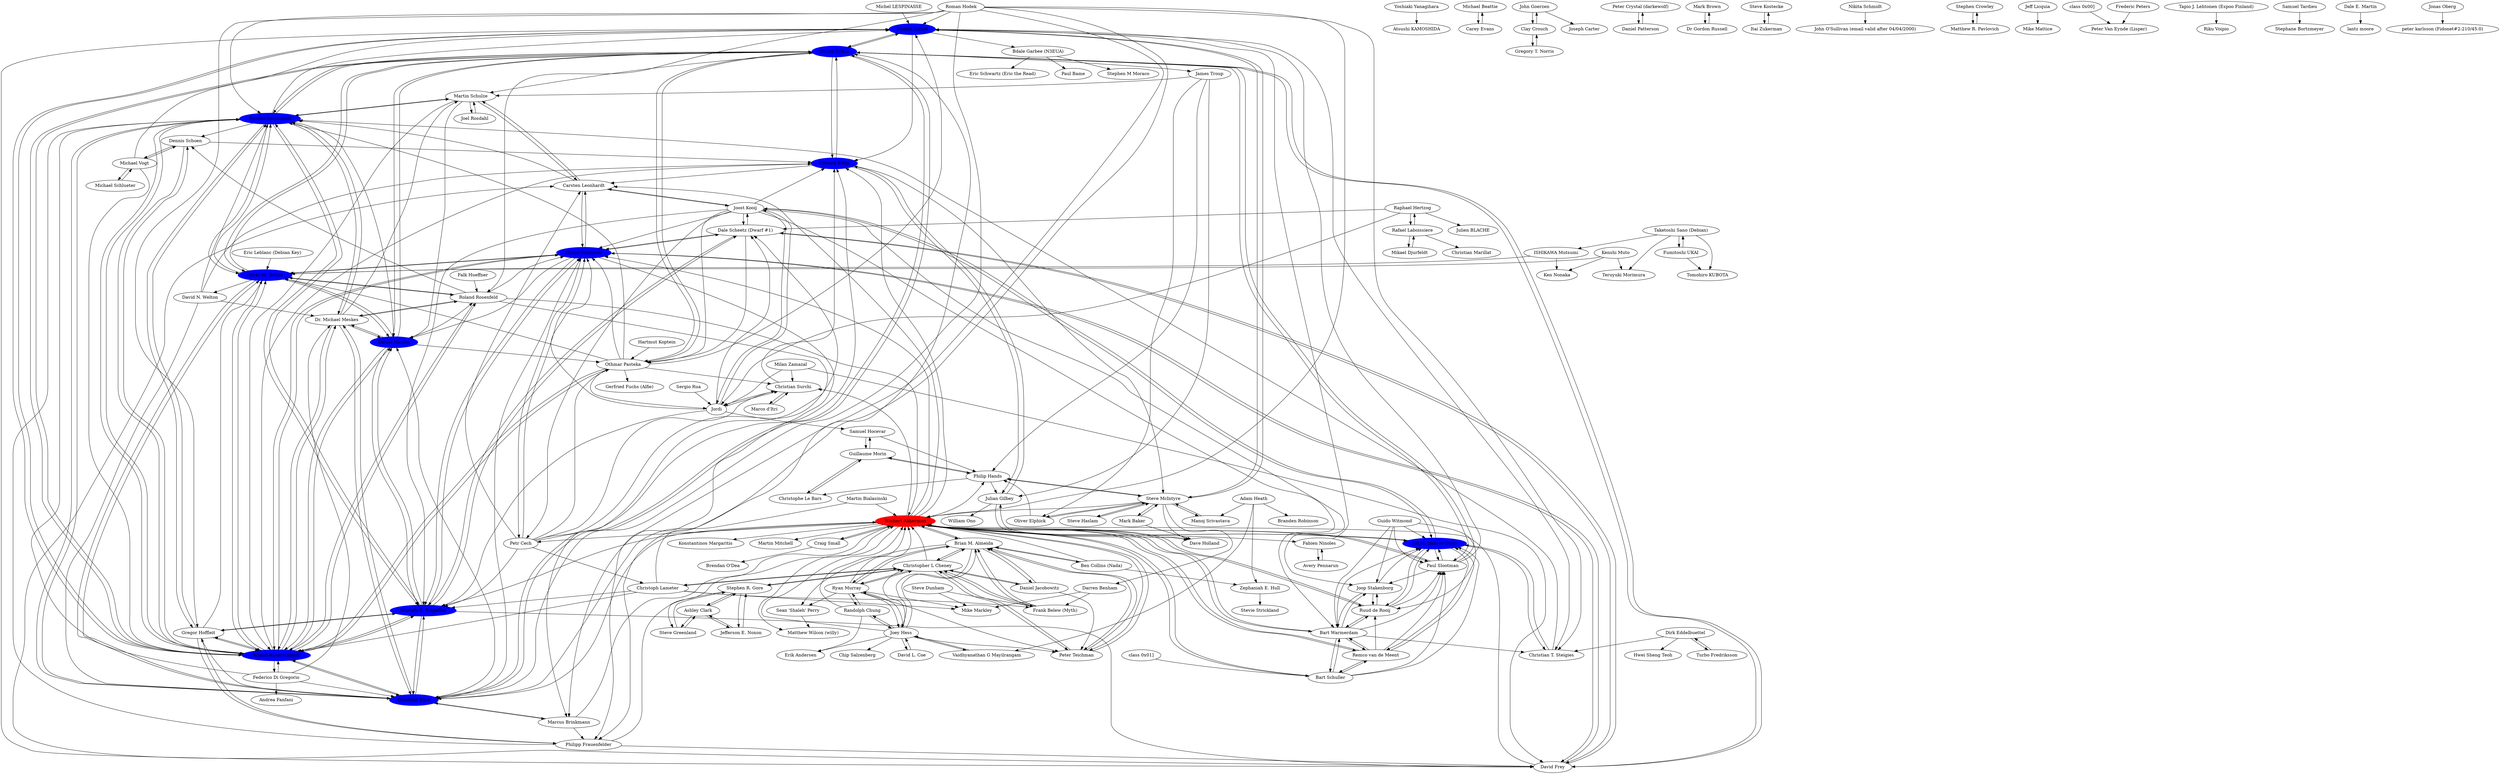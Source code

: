 digraph "debian-keyring" {
node [style=filled]
"Florian Lohoff" [color=blue]
"Stefan Gybas" [color=blue]
"Edward Betts" [color=blue]
"Oliver M. Bolzer" [color=blue]
"Wichert Akkerman" [color=red]
"Torsten Landschoff" [color=blue]
"J.H.M. Dassen (Ray)" [color=blue]
"Christian Kurz" [color=blue]
"Thimo Neubauer" [color=blue]
"Roland Bauerschmidt" [color=blue]
"Daniel Mester" [color=blue]
"Marcelo E. Magallon" [color=blue]
node [style=solid]
"Federico Di Gregorio" -> "Andrea Fanfani" [len=5]
"Stephen R. Gore" -> "Ashley Clark" [len=5]
"Jefferson E. Noxon" -> "Ashley Clark" [len=5]
"Steve Greenland" -> "Ashley Clark" [len=5]
"Yoshiaki Yanagihara" -> "Atsushi KAMOSHIDA" [len=5]
"Fabien Ninoles" -> "Avery Pennarun" [len=5]
"Wichert Akkerman" -> "Bart Schuller" [len=5]
"Bart Warmerdam" -> "Bart Schuller" [len=5]
"class 0x01]" -> "Bart Schuller" [len=5]
"Remco van de Meent" -> "Bart Schuller" [len=5]
"Joop Stakenborg" -> "Bart Warmerdam" [len=5]
"Wichert Akkerman" -> "Bart Warmerdam" [len=5]
"Guido Witmond" -> "Bart Warmerdam" [len=5]
"Joost Kooij" -> "Bart Warmerdam" [len=5]
"Bart Schuller" -> "Bart Warmerdam" [len=5]
"Ruud de Rooij" -> "Bart Warmerdam" [len=5]
"Remco van de Meent" -> "Bart Warmerdam" [len=5]
"Florian Lohoff" -> "Bdale Garbee (N3EUA)" [len=5]
"Brian M. Almeida" -> "Ben Collins (Nada)" [len=5]
"Adam Heath" -> "Branden Robinson" [len=5]
"Craig Small" -> "Brendan O'Dea" [len=5]
"Wichert Akkerman" -> "Brian M. Almeida" [len=5]
"Christopher L Cheney" -> "Brian M. Almeida" [len=5]
"Frank Belew (Myth)" -> "Brian M. Almeida" [len=5]
"Daniel Jacobowitz" -> "Brian M. Almeida" [len=5]
"Peter Teichman" -> "Brian M. Almeida" [len=5]
"Ryan Murray" -> "Brian M. Almeida" [len=5]
"Joey Hess" -> "Brian M. Almeida" [len=5]
"Ben Collins (Nada)" -> "Brian M. Almeida" [len=5]
"Michael Beattie" -> "Carey Evans" [len=5]
"Wichert Akkerman" -> "Carsten Leonhardt" [len=5]
"Thimo Neubauer" -> "Carsten Leonhardt" [len=5]
"Edward Betts" -> "Carsten Leonhardt" [len=5]
"Martin Schulze" -> "Carsten Leonhardt" [len=5]
"Joost Kooij" -> "Carsten Leonhardt" [len=5]
"Petr Cech" -> "Carsten Leonhardt" [len=5]
"David Frey" -> "Carsten Leonhardt" [len=5]
"Joey Hess" -> "Chip Salzenberg" [len=5]
"Marcelo E. Magallon" -> "Christian Kurz" [len=5]
"Martin Bialasinski" -> "Christian Kurz" [len=5]
"Stefan Gybas" -> "Christian Kurz" [len=5]
"Torsten Landschoff" -> "Christian Kurz" [len=5]
"Gregor Hoffleit" -> "Christian Kurz" [len=5]
"Roman Hodek" -> "Christian Kurz" [len=5]
"Oliver M. Bolzer" -> "Christian Kurz" [len=5]
"Marcus Brinkmann" -> "Christian Kurz" [len=5]
"Roland Bauerschmidt" -> "Christian Kurz" [len=5]
"Federico Di Gregorio" -> "Christian Kurz" [len=5]
"David N. Welton" -> "Christian Kurz" [len=5]
"Dr. Michael Meskes" -> "Christian Kurz" [len=5]
"Rafael Laboissiere" -> "Christian Marillat" [len=5]
"Jordi" -> "Christian Surchi" [len=5]
"Wichert Akkerman" -> "Christian Surchi" [len=5]
"Milan Zamazal" -> "Christian Surchi" [len=5]
"Othmar Pasteka" -> "Christian Surchi" [len=5]
"Marco d'Itri" -> "Christian Surchi" [len=5]
"Petr Cech" -> "Christian Surchi" [len=5]
"Roman Hodek" -> "Christian T. Steigies" [len=5]
"Florian Lohoff" -> "Christian T. Steigies" [len=5]
"Bart Warmerdam" -> "Christian T. Steigies" [len=5]
"J.H.M. Dassen (Ray)" -> "Christian T. Steigies" [len=5]
"Dirk Eddelbuettel" -> "Christian T. Steigies" [len=5]
"Christopher L Cheney" -> "Christoph Lameter" [len=5]
"Petr Cech" -> "Christoph Lameter" [len=5]
"Guillaume Morin" -> "Christophe Le Bars" [len=5]
"Philip Hands" -> "Christophe Le Bars" [len=5]
"Peter Teichman" -> "Christopher L Cheney" [len=5]
"Daniel Jacobowitz" -> "Christopher L Cheney" [len=5]
"Ryan Murray" -> "Christopher L Cheney" [len=5]
"Joey Hess" -> "Christopher L Cheney" [len=5]
"Frank Belew (Myth)" -> "Christopher L Cheney" [len=5]
"Brian M. Almeida" -> "Christopher L Cheney" [len=5]
"Stephen R. Gore" -> "Christopher L Cheney" [len=5]
"Christoph Lameter" -> "Christopher L Cheney" [len=5]
"John Goerzen" -> "Clay Crouch" [len=5]
"Gregory T. Norris" -> "Clay Crouch" [len=5]
"Wichert Akkerman" -> "Craig Small" [len=5]
"Jordi" -> "Dale Scheetz (Dwarf #1)" [len=5]
"Raphael Hertzog" -> "Dale Scheetz (Dwarf #1)" [len=5]
"Thimo Neubauer" -> "Dale Scheetz (Dwarf #1)" [len=5]
"Marcelo E. Magallon" -> "Dale Scheetz (Dwarf #1)" [len=5]
"Joost Kooij" -> "Dale Scheetz (Dwarf #1)" [len=5]
"David Frey" -> "Dale Scheetz (Dwarf #1)" [len=5]
"Petr Cech" -> "Dale Scheetz (Dwarf #1)" [len=5]
"Christopher L Cheney" -> "Daniel Jacobowitz" [len=5]
"Brian M. Almeida" -> "Daniel Jacobowitz" [len=5]
"Thimo Neubauer" -> "Daniel Mester" [len=5]
"Marcelo E. Magallon" -> "Daniel Mester" [len=5]
"Christian Kurz" -> "Daniel Mester" [len=5]
"Martin Schulze" -> "Daniel Mester" [len=5]
"Oliver M. Bolzer" -> "Daniel Mester" [len=5]
"Roland Bauerschmidt" -> "Daniel Mester" [len=5]
"Stefan Gybas" -> "Daniel Mester" [len=5]
"Dr. Michael Meskes" -> "Daniel Mester" [len=5]
"Torsten Landschoff" -> "Daniel Mester" [len=5]
"Peter Crystal (darkewolf)" -> "Daniel Patterson" [len=5]
"Steve McIntyre" -> "Darren Benham" [len=5]
"Mark Baker" -> "Dave Holland" [len=5]
"Steve McIntyre" -> "Dave Holland" [len=5]
"Julian Gilbey" -> "Dave Holland" [len=5]
"Thimo Neubauer" -> "David Frey" [len=5]
"Milan Zamazal" -> "David Frey" [len=5]
"Marcelo E. Magallon" -> "David Frey" [len=5]
"Philipp Frauenfelder" -> "David Frey" [len=5]
"Dale Scheetz (Dwarf #1)" -> "David Frey" [len=5]
"Stefan Gybas" -> "David Frey" [len=5]
"Joey Hess" -> "David L. Coe" [len=5]
"Oliver M. Bolzer" -> "David N. Welton" [len=5]
"Roland Rosenfeld" -> "Dennis Schoen" [len=5]
"Michael Vogt" -> "Dennis Schoen" [len=5]
"Roland Bauerschmidt" -> "Dennis Schoen" [len=5]
"Torsten Landschoff" -> "Dennis Schoen" [len=5]
"Turbo Fredriksson" -> "Dirk Eddelbuettel" [len=5]
"Mark Brown" -> "Dr Gordon Russell" [len=5]
"Christian Kurz" -> "Dr. Michael Meskes" [len=5]
"Roland Rosenfeld" -> "Dr. Michael Meskes" [len=5]
"Roland Bauerschmidt" -> "Dr. Michael Meskes" [len=5]
"Federico Di Gregorio" -> "Dr. Michael Meskes" [len=5]
"Daniel Mester" -> "Dr. Michael Meskes" [len=5]
"David N. Welton" -> "Dr. Michael Meskes" [len=5]
"Torsten Landschoff" -> "Dr. Michael Meskes" [len=5]
"Wichert Akkerman" -> "Edward Betts" [len=5]
"Dennis Schoen" -> "Edward Betts" [len=5]
"Christian Surchi" -> "Edward Betts" [len=5]
"Stefan Gybas" -> "Edward Betts" [len=5]
"Florian Lohoff" -> "Edward Betts" [len=5]
"Roland Bauerschmidt" -> "Edward Betts" [len=5]
"Joost Kooij" -> "Edward Betts" [len=5]
"David N. Welton" -> "Edward Betts" [len=5]
"Petr Cech" -> "Edward Betts" [len=5]
"Julian Gilbey" -> "Edward Betts" [len=5]
"Bdale Garbee (N3EUA)" -> "Eric Schwartz (Eric the Read)" [len=5]
"Joey Hess" -> "Erik Andersen" [len=5]
"Randolph Chung" -> "Erik Andersen" [len=5]
"Wichert Akkerman" -> "Fabien Ninoles" [len=5]
"Avery Pennarun" -> "Fabien Ninoles" [len=5]
"Roland Bauerschmidt" -> "Federico Di Gregorio" [len=5]
"Steve McIntyre" -> "Florian Lohoff" [len=5]
"Michael Vogt" -> "Florian Lohoff" [len=5]
"Othmar Pasteka" -> "Florian Lohoff" [len=5]
"Torsten Landschoff" -> "Florian Lohoff" [len=5]
"Stefan Gybas" -> "Florian Lohoff" [len=5]
"Roman Hodek" -> "Florian Lohoff" [len=5]
"Michel LESPINASSE" -> "Florian Lohoff" [len=5]
"Roland Bauerschmidt" -> "Florian Lohoff" [len=5]
"Fabien Ninoles" -> "Florian Lohoff" [len=5]
"David Frey" -> "Florian Lohoff" [len=5]
"Paul Slootman" -> "Florian Lohoff" [len=5]
"Christopher L Cheney" -> "Frank Belew (Myth)" [len=5]
"Brian M. Almeida" -> "Frank Belew (Myth)" [len=5]
"Steve Dunham" -> "Frank Belew (Myth)" [len=5]
"Christoph Lameter" -> "Frank Belew (Myth)" [len=5]
"Darren Benham" -> "Frank Belew (Myth)" [len=5]
"Taketoshi Sano (Debian)" -> "Fumitoshi UKAI" [len=5]
"Othmar Pasteka" -> "Gerfried Fuchs (Alfie)" [len=5]
"Roman Hodek" -> "Gregor Hoffleit" [len=5]
"Marcelo E. Magallon" -> "Gregor Hoffleit" [len=5]
"Philipp Frauenfelder" -> "Gregor Hoffleit" [len=5]
"Roland Bauerschmidt" -> "Gregor Hoffleit" [len=5]
"Torsten Landschoff" -> "Gregor Hoffleit" [len=5]
"Clay Crouch" -> "Gregory T. Norris" [len=5]
"Christophe Le Bars" -> "Guillaume Morin" [len=5]
"Philip Hands" -> "Guillaume Morin" [len=5]
"Samuel Hocevar" -> "Guillaume Morin" [len=5]
"Dirk Eddelbuettel" -> "Hwei Sheng Teoh" [len=5]
"Taketoshi Sano (Debian)" -> "ISHIKAWA Mutsumi" [len=5]
"Steve Kostecke" -> "Itai Zukerman" [len=5]
"Wichert Akkerman" -> "J.H.M. Dassen (Ray)" [len=5]
"Joop Stakenborg" -> "J.H.M. Dassen (Ray)" [len=5]
"Bart Warmerdam" -> "J.H.M. Dassen (Ray)" [len=5]
"Guido Witmond" -> "J.H.M. Dassen (Ray)" [len=5]
"Joost Kooij" -> "J.H.M. Dassen (Ray)" [len=5]
"Bart Schuller" -> "J.H.M. Dassen (Ray)" [len=5]
"Christian T. Steigies" -> "J.H.M. Dassen (Ray)" [len=5]
"Ruud de Rooij" -> "J.H.M. Dassen (Ray)" [len=5]
"Remco van de Meent" -> "J.H.M. Dassen (Ray)" [len=5]
"Paul Slootman" -> "J.H.M. Dassen (Ray)" [len=5]
"Stefan Gybas" -> "James Troup" [len=5]
"Ashley Clark" -> "Jefferson E. Noxon" [len=5]
"Stephen R. Gore" -> "Jefferson E. Noxon" [len=5]
"Martin Schulze" -> "Joel Rosdahl" [len=5]
"David L. Coe" -> "Joey Hess" [len=5]
"Vaidhyanathan G Mayilrangam" -> "Joey Hess" [len=5]
"Ryan Murray" -> "Joey Hess" [len=5]
"Brian M. Almeida" -> "Joey Hess" [len=5]
"Randolph Chung" -> "Joey Hess" [len=5]
"Clay Crouch" -> "John Goerzen" [len=5]
"Nikita Schmidt" -> "John O'Sullivan (email valid after 04/04/2000)" [len=5]
"Bart Warmerdam" -> "Joop Stakenborg" [len=5]
"Guido Witmond" -> "Joop Stakenborg" [len=5]
"Joost Kooij" -> "Joop Stakenborg" [len=5]
"Ruud de Rooij" -> "Joop Stakenborg" [len=5]
"Paul Slootman" -> "Joop Stakenborg" [len=5]
"Jordi" -> "Joost Kooij" [len=5]
"Carsten Leonhardt" -> "Joost Kooij" [len=5]
"J.H.M. Dassen (Ray)" -> "Joost Kooij" [len=5]
"Dale Scheetz (Dwarf #1)" -> "Joost Kooij" [len=5]
"Raphael Hertzog" -> "Jordi" [len=5]
"Milan Zamazal" -> "Jordi" [len=5]
"Sergio Rua" -> "Jordi" [len=5]
"Joost Kooij" -> "Jordi" [len=5]
"Christian Surchi" -> "Jordi" [len=5]
"Othmar Pasteka" -> "Jordi" [len=5]
"John Goerzen" -> "Joseph Carter" [len=5]
"Edward Betts" -> "Julian Gilbey" [len=5]
"James Troup" -> "Julian Gilbey" [len=5]
"Dave Holland" -> "Julian Gilbey" [len=5]
"Philip Hands" -> "Julian Gilbey" [len=5]
"Raphael Hertzog" -> "Julien BLACHE" [len=5]
"ISHIKAWA Mutsumi" -> "Ken Nonaka" [len=5]
"Kenshi Muto" -> "Ken Nonaka" [len=5]
"Wichert Akkerman" -> "Konstantinos Margaritis" [len=5]
"Steve McIntyre" -> "Manoj Srivastava" [len=5]
"Adam Heath" -> "Manoj Srivastava" [len=5]
"Wichert Akkerman" -> "Marcelo E. Magallon" [len=5]
"Christian Kurz" -> "Marcelo E. Magallon" [len=5]
"Dale Scheetz (Dwarf #1)" -> "Marcelo E. Magallon" [len=5]
"Torsten Landschoff" -> "Marcelo E. Magallon" [len=5]
"Gregor Hoffleit" -> "Marcelo E. Magallon" [len=5]
"Thimo Neubauer" -> "Marcelo E. Magallon" [len=5]
"Jordi" -> "Marcelo E. Magallon" [len=5]
"Roland Bauerschmidt" -> "Marcelo E. Magallon" [len=5]
"Joost Kooij" -> "Marcelo E. Magallon" [len=5]
"Daniel Mester" -> "Marcelo E. Magallon" [len=5]
"Christoph Lameter" -> "Marcelo E. Magallon" [len=5]
"Petr Cech" -> "Marcelo E. Magallon" [len=5]
"Christian Surchi" -> "Marco d'Itri" [len=5]
"Roman Hodek" -> "Marcus Brinkmann" [len=5]
"Christian Kurz" -> "Marcus Brinkmann" [len=5]
"Roland Rosenfeld" -> "Marcus Brinkmann" [len=5]
"Steve McIntyre" -> "Mark Baker" [len=5]
"Dr Gordon Russell" -> "Mark Brown" [len=5]
"Wichert Akkerman" -> "Martin Mitchell" [len=5]
"Carsten Leonhardt" -> "Martin Schulze" [len=5]
"James Troup" -> "Martin Schulze" [len=5]
"Torsten Landschoff" -> "Martin Schulze" [len=5]
"Dr. Michael Meskes" -> "Martin Schulze" [len=5]
"Joel Rosdahl" -> "Martin Schulze" [len=5]
"Stefan Gybas" -> "Martin Schulze" [len=5]
"Stephen Crowley" -> "Matthew R. Pavlovich" [len=5]
"Wichert Akkerman" -> "Matthew Wilcox (willy)" [len=5]
"Sean 'Shaleh' Perry" -> "Matthew Wilcox (willy)" [len=5]
"Carey Evans" -> "Michael Beattie" [len=5]
"Michael Vogt" -> "Michael Schlueter" [len=5]
"Dennis Schoen" -> "Michael Vogt" [len=5]
"Michael Schlueter" -> "Michael Vogt" [len=5]
"Rafael Laboissiere" -> "Mikael Djurfeldt" [len=5]
"Ryan Murray" -> "Mike Markley" [len=5]
"Steve Dunham" -> "Mike Markley" [len=5]
"Christoph Lameter" -> "Mike Markley" [len=5]
"Darren Benham" -> "Mike Markley" [len=5]
"Jeff Licquia" -> "Mike Mattice" [len=5]
"James Troup" -> "Oliver Elphick" [len=5]
"Steve McIntyre" -> "Oliver Elphick" [len=5]
"Christian Kurz" -> "Oliver M. Bolzer" [len=5]
"Eric Leblanc (Debian Key)" -> "Oliver M. Bolzer" [len=5]
"Roland Rosenfeld" -> "Oliver M. Bolzer" [len=5]
"Othmar Pasteka" -> "Oliver M. Bolzer" [len=5]
"ISHIKAWA Mutsumi" -> "Oliver M. Bolzer" [len=5]
"Stefan Gybas" -> "Oliver M. Bolzer" [len=5]
"Torsten Landschoff" -> "Oliver M. Bolzer" [len=5]
"Gregor Hoffleit" -> "Oliver M. Bolzer" [len=5]
"Kenshi Muto" -> "Oliver M. Bolzer" [len=5]
"Thimo Neubauer" -> "Oliver M. Bolzer" [len=5]
"Roland Bauerschmidt" -> "Oliver M. Bolzer" [len=5]
"Daniel Mester" -> "Oliver M. Bolzer" [len=5]
"Joost Kooij" -> "Othmar Pasteka" [len=5]
"Roland Bauerschmidt" -> "Othmar Pasteka" [len=5]
"Daniel Mester" -> "Othmar Pasteka" [len=5]
"Dale Scheetz (Dwarf #1)" -> "Othmar Pasteka" [len=5]
"Petr Cech" -> "Othmar Pasteka" [len=5]
"Hartmut Koptein" -> "Othmar Pasteka" [len=5]
"Stefan Gybas" -> "Othmar Pasteka" [len=5]
"Bdale Garbee (N3EUA)" -> "Paul Bame" [len=5]
"Wichert Akkerman" -> "Paul Slootman" [len=5]
"J.H.M. Dassen (Ray)" -> "Paul Slootman" [len=5]
"Stefan Gybas" -> "Paul Slootman" [len=5]
"Bart Warmerdam" -> "Paul Slootman" [len=5]
"Guido Witmond" -> "Paul Slootman" [len=5]
"Bart Schuller" -> "Paul Slootman" [len=5]
"Ruud de Rooij" -> "Paul Slootman" [len=5]
"Remco van de Meent" -> "Paul Slootman" [len=5]
"Daniel Patterson" -> "Peter Crystal (darkewolf)" [len=5]
"Wichert Akkerman" -> "Peter Teichman" [len=5]
"Daniel Jacobowitz" -> "Peter Teichman" [len=5]
"Ryan Murray" -> "Peter Teichman" [len=5]
"Joey Hess" -> "Peter Teichman" [len=5]
"Christopher L Cheney" -> "Peter Teichman" [len=5]
"Brian M. Almeida" -> "Peter Teichman" [len=5]
"class 0x00]" -> "Peter Van Eynde (Lisper)" [len=5]
"Frederic Peters" -> "Peter Van Eynde (Lisper)" [len=5]
"Wichert Akkerman" -> "Petr Cech" [len=5]
"Thimo Neubauer" -> "Petr Cech" [len=5]
"Joost Kooij" -> "Petr Cech" [len=5]
"Wichert Akkerman" -> "Philip Hands" [len=5]
"Oliver Elphick" -> "Philip Hands" [len=5]
"Guillaume Morin" -> "Philip Hands" [len=5]
"James Troup" -> "Philip Hands" [len=5]
"Steve McIntyre" -> "Philip Hands" [len=5]
"Samuel Hocevar" -> "Philip Hands" [len=5]
"Roman Hodek" -> "Philipp Frauenfelder" [len=5]
"Thimo Neubauer" -> "Philipp Frauenfelder" [len=5]
"Marcus Brinkmann" -> "Philipp Frauenfelder" [len=5]
"Gregor Hoffleit" -> "Philipp Frauenfelder" [len=5]
"Raphael Hertzog" -> "Rafael Laboissiere" [len=5]
"Mikael Djurfeldt" -> "Rafael Laboissiere" [len=5]
"Ryan Murray" -> "Randolph Chung" [len=5]
"Joey Hess" -> "Randolph Chung" [len=5]
"Rafael Laboissiere" -> "Raphael Hertzog" [len=5]
"Wichert Akkerman" -> "Remco van de Meent" [len=5]
"Bart Warmerdam" -> "Remco van de Meent" [len=5]
"Bart Schuller" -> "Remco van de Meent" [len=5]
"J.H.M. Dassen (Ray)" -> "Remco van de Meent" [len=5]
"Tapio J. Lehtonen (Espoo Finland)" -> "Riku Voipio" [len=5]
"Dennis Schoen" -> "Roland Bauerschmidt" [len=5]
"Marcelo E. Magallon" -> "Roland Bauerschmidt" [len=5]
"Roland Rosenfeld" -> "Roland Bauerschmidt" [len=5]
"Torsten Landschoff" -> "Roland Bauerschmidt" [len=5]
"Martin Schulze" -> "Roland Bauerschmidt" [len=5]
"Florian Lohoff" -> "Roland Bauerschmidt" [len=5]
"Federico Di Gregorio" -> "Roland Bauerschmidt" [len=5]
"Christian Kurz" -> "Roland Bauerschmidt" [len=5]
"Michael Vogt" -> "Roland Bauerschmidt" [len=5]
"Othmar Pasteka" -> "Roland Bauerschmidt" [len=5]
"Gregor Hoffleit" -> "Roland Bauerschmidt" [len=5]
"Stefan Gybas" -> "Roland Bauerschmidt" [len=5]
"Thimo Neubauer" -> "Roland Bauerschmidt" [len=5]
"Oliver M. Bolzer" -> "Roland Bauerschmidt" [len=5]
"Daniel Mester" -> "Roland Bauerschmidt" [len=5]
"Christoph Lameter" -> "Roland Bauerschmidt" [len=5]
"Dr. Michael Meskes" -> "Roland Bauerschmidt" [len=5]
"Roman Hodek" -> "Roland Rosenfeld" [len=5]
"Falk Hueffner" -> "Roland Rosenfeld" [len=5]
"Oliver M. Bolzer" -> "Roland Rosenfeld" [len=5]
"Roland Bauerschmidt" -> "Roland Rosenfeld" [len=5]
"Daniel Mester" -> "Roland Rosenfeld" [len=5]
"Dr. Michael Meskes" -> "Roland Rosenfeld" [len=5]
"Joop Stakenborg" -> "Ruud de Rooij" [len=5]
"Wichert Akkerman" -> "Ruud de Rooij" [len=5]
"Bart Warmerdam" -> "Ruud de Rooij" [len=5]
"Guido Witmond" -> "Ruud de Rooij" [len=5]
"J.H.M. Dassen (Ray)" -> "Ruud de Rooij" [len=5]
"Remco van de Meent" -> "Ruud de Rooij" [len=5]
"Joey Hess" -> "Ryan Murray" [len=5]
"Christopher L Cheney" -> "Ryan Murray" [len=5]
"Brian M. Almeida" -> "Ryan Murray" [len=5]
"Randolph Chung" -> "Ryan Murray" [len=5]
"Jordi" -> "Samuel Hocevar" [len=5]
"Guillaume Morin" -> "Samuel Hocevar" [len=5]
"Ryan Murray" -> "Sean 'Shaleh' Perry" [len=5]
"Brian M. Almeida" -> "Sean 'Shaleh' Perry" [len=5]
"Christian Kurz" -> "Stefan Gybas" [len=5]
"Othmar Pasteka" -> "Stefan Gybas" [len=5]
"Torsten Landschoff" -> "Stefan Gybas" [len=5]
"Florian Lohoff" -> "Stefan Gybas" [len=5]
"Edward Betts" -> "Stefan Gybas" [len=5]
"Oliver M. Bolzer" -> "Stefan Gybas" [len=5]
"Roland Bauerschmidt" -> "Stefan Gybas" [len=5]
"Daniel Mester" -> "Stefan Gybas" [len=5]
"Christoph Lameter" -> "Stefan Gybas" [len=5]
"David Frey" -> "Stefan Gybas" [len=5]
"Paul Slootman" -> "Stefan Gybas" [len=5]
"Samuel Tardieu" -> "Stephane Bortzmeyer" [len=5]
"Matthew R. Pavlovich" -> "Stephen Crowley" [len=5]
"Bdale Garbee (N3EUA)" -> "Stephen M Moraco" [len=5]
"Ashley Clark" -> "Stephen R. Gore" [len=5]
"Christopher L Cheney" -> "Stephen R. Gore" [len=5]
"Jefferson E. Noxon" -> "Stephen R. Gore" [len=5]
"Steve Greenland" -> "Stephen R. Gore" [len=5]
"Ashley Clark" -> "Steve Greenland" [len=5]
"Stephen R. Gore" -> "Steve Greenland" [len=5]
"Steve McIntyre" -> "Steve Haslam" [len=5]
"Itai Zukerman" -> "Steve Kostecke" [len=5]
"Mark Baker" -> "Steve McIntyre" [len=5]
"Florian Lohoff" -> "Steve McIntyre" [len=5]
"Edward Betts" -> "Steve McIntyre" [len=5]
"Oliver Elphick" -> "Steve McIntyre" [len=5]
"Manoj Srivastava" -> "Steve McIntyre" [len=5]
"Philip Hands" -> "Steve McIntyre" [len=5]
"Steve Haslam" -> "Steve McIntyre" [len=5]
"Zephaniah E. Hull" -> "Stevie Strickland" [len=5]
"Fumitoshi UKAI" -> "Taketoshi Sano (Debian)" [len=5]
"Taketoshi Sano (Debian)" -> "Teruyuki Morimura" [len=5]
"Kenshi Muto" -> "Teruyuki Morimura" [len=5]
"Wichert Akkerman" -> "Thimo Neubauer" [len=5]
"Marcelo E. Magallon" -> "Thimo Neubauer" [len=5]
"Carsten Leonhardt" -> "Thimo Neubauer" [len=5]
"Christian Kurz" -> "Thimo Neubauer" [len=5]
"Roland Rosenfeld" -> "Thimo Neubauer" [len=5]
"Othmar Pasteka" -> "Thimo Neubauer" [len=5]
"Dale Scheetz (Dwarf #1)" -> "Thimo Neubauer" [len=5]
"Jordi" -> "Thimo Neubauer" [len=5]
"Oliver M. Bolzer" -> "Thimo Neubauer" [len=5]
"Roland Bauerschmidt" -> "Thimo Neubauer" [len=5]
"Joost Kooij" -> "Thimo Neubauer" [len=5]
"David Frey" -> "Thimo Neubauer" [len=5]
"Petr Cech" -> "Thimo Neubauer" [len=5]
"Taketoshi Sano (Debian)" -> "Tomohiro KUBOTA" [len=5]
"Fumitoshi UKAI" -> "Tomohiro KUBOTA" [len=5]
"Marcelo E. Magallon" -> "Torsten Landschoff" [len=5]
"Carsten Leonhardt" -> "Torsten Landschoff" [len=5]
"Christian Kurz" -> "Torsten Landschoff" [len=5]
"Othmar Pasteka" -> "Torsten Landschoff" [len=5]
"Christian T. Steigies" -> "Torsten Landschoff" [len=5]
"Stefan Gybas" -> "Torsten Landschoff" [len=5]
"Gregor Hoffleit" -> "Torsten Landschoff" [len=5]
"Roman Hodek" -> "Torsten Landschoff" [len=5]
"Martin Schulze" -> "Torsten Landschoff" [len=5]
"Philipp Frauenfelder" -> "Torsten Landschoff" [len=5]
"Oliver M. Bolzer" -> "Torsten Landschoff" [len=5]
"Roland Bauerschmidt" -> "Torsten Landschoff" [len=5]
"Federico Di Gregorio" -> "Torsten Landschoff" [len=5]
"David N. Welton" -> "Torsten Landschoff" [len=5]
"Dr. Michael Meskes" -> "Torsten Landschoff" [len=5]
"Dirk Eddelbuettel" -> "Turbo Fredriksson" [len=5]
"Joey Hess" -> "Vaidhyanathan G Mayilrangam" [len=5]
"Adam Heath" -> "Vaidhyanathan G Mayilrangam" [len=5]
"Roland Rosenfeld" -> "Wichert Akkerman" [len=5]
"J.H.M. Dassen (Ray)" -> "Wichert Akkerman" [len=5]
"Roman Hodek" -> "Wichert Akkerman" [len=5]
"Peter Teichman" -> "Wichert Akkerman" [len=5]
"Bart Warmerdam" -> "Wichert Akkerman" [len=5]
"Philipp Frauenfelder" -> "Wichert Akkerman" [len=5]
"Joey Hess" -> "Wichert Akkerman" [len=5]
"Bart Schuller" -> "Wichert Akkerman" [len=5]
"Marcus Brinkmann" -> "Wichert Akkerman" [len=5]
"Ruud de Rooij" -> "Wichert Akkerman" [len=5]
"Randolph Chung" -> "Wichert Akkerman" [len=5]
"Ben Collins (Nada)" -> "Wichert Akkerman" [len=5]
"Christian Kurz" -> "Wichert Akkerman" [len=5]
"Steve McIntyre" -> "Wichert Akkerman" [len=5]
"Christopher L Cheney" -> "Wichert Akkerman" [len=5]
"Brian M. Almeida" -> "Wichert Akkerman" [len=5]
"Martin Bialasinski" -> "Wichert Akkerman" [len=5]
"Ryan Murray" -> "Wichert Akkerman" [len=5]
"Remco van de Meent" -> "Wichert Akkerman" [len=5]
"David Frey" -> "Wichert Akkerman" [len=5]
"Paul Slootman" -> "Wichert Akkerman" [len=5]
"Craig Small" -> "Wichert Akkerman" [len=5]
"Julian Gilbey" -> "William Ono" [len=5]
"Adam Heath" -> "Zephaniah E. Hull" [len=5]
"Ben Collins (Nada)" -> "Zephaniah E. Hull" [len=5]
"Dale E. Martin" -> "lantz moore" [len=5]
"Jonas Oberg" -> "peter karlsson (Fidonet#2:210/45.0)" [len=5]
}
